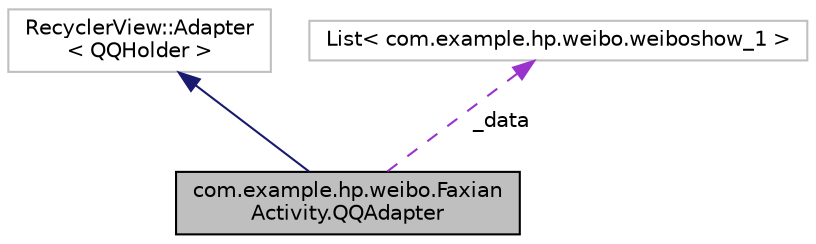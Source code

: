 digraph "com.example.hp.weibo.FaxianActivity.QQAdapter"
{
 // LATEX_PDF_SIZE
  edge [fontname="Helvetica",fontsize="10",labelfontname="Helvetica",labelfontsize="10"];
  node [fontname="Helvetica",fontsize="10",shape=record];
  Node2 [label="com.example.hp.weibo.Faxian\lActivity.QQAdapter",height=0.2,width=0.4,color="black", fillcolor="grey75", style="filled", fontcolor="black",tooltip=" "];
  Node3 -> Node2 [dir="back",color="midnightblue",fontsize="10",style="solid",fontname="Helvetica"];
  Node3 [label="RecyclerView::Adapter\l\< QQHolder \>",height=0.2,width=0.4,color="grey75", fillcolor="white", style="filled",tooltip=" "];
  Node4 -> Node2 [dir="back",color="darkorchid3",fontsize="10",style="dashed",label=" _data" ,fontname="Helvetica"];
  Node4 [label="List\< com.example.hp.weibo.weiboshow_1 \>",height=0.2,width=0.4,color="grey75", fillcolor="white", style="filled",tooltip=" "];
}
